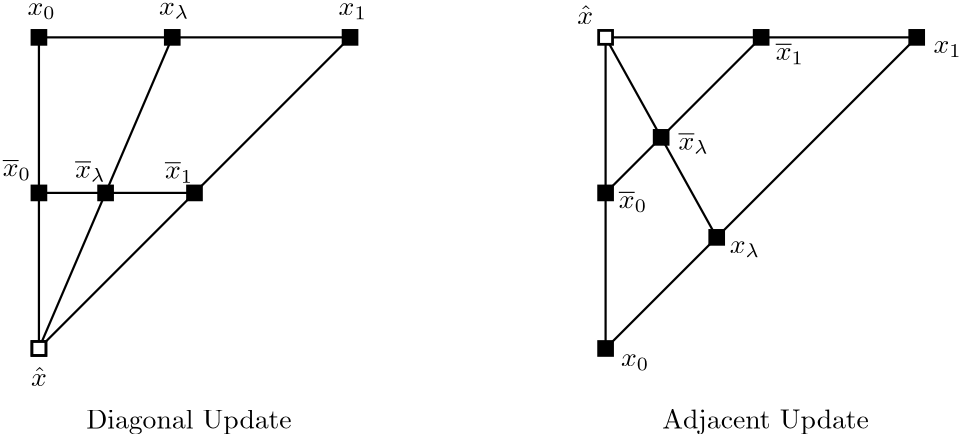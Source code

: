 <?xml version="1.0"?>
<!DOCTYPE ipe SYSTEM "ipe.dtd">
<ipe version="70206" creator="Ipe 7.2.7">
<info created="D:20170623154331" modified="D:20170623154331"/>
<ipestyle name="basic">
<symbol name="arrow/arc(spx)">
<path stroke="sym-stroke" fill="sym-stroke" pen="sym-pen">
0 0 m
-1 0.333 l
-1 -0.333 l
h
</path>
</symbol>
<symbol name="arrow/farc(spx)">
<path stroke="sym-stroke" fill="white" pen="sym-pen">
0 0 m
-1 0.333 l
-1 -0.333 l
h
</path>
</symbol>
<symbol name="arrow/ptarc(spx)">
<path stroke="sym-stroke" fill="sym-stroke" pen="sym-pen">
0 0 m
-1 0.333 l
-0.8 0 l
-1 -0.333 l
h
</path>
</symbol>
<symbol name="arrow/fptarc(spx)">
<path stroke="sym-stroke" fill="white" pen="sym-pen">
0 0 m
-1 0.333 l
-0.8 0 l
-1 -0.333 l
h
</path>
</symbol>
<symbol name="mark/circle(sx)" transformations="translations">
<path fill="sym-stroke">
0.6 0 0 0.6 0 0 e
0.4 0 0 0.4 0 0 e
</path>
</symbol>
<symbol name="mark/disk(sx)" transformations="translations">
<path fill="sym-stroke">
0.6 0 0 0.6 0 0 e
</path>
</symbol>
<symbol name="mark/fdisk(sfx)" transformations="translations">
<group>
<path fill="sym-fill">
0.5 0 0 0.5 0 0 e
</path>
<path fill="sym-stroke" fillrule="eofill">
0.6 0 0 0.6 0 0 e
0.4 0 0 0.4 0 0 e
</path>
</group>
</symbol>
<symbol name="mark/box(sx)" transformations="translations">
<path fill="sym-stroke" fillrule="eofill">
-0.6 -0.6 m
0.6 -0.6 l
0.6 0.6 l
-0.6 0.6 l
h
-0.4 -0.4 m
0.4 -0.4 l
0.4 0.4 l
-0.4 0.4 l
h
</path>
</symbol>
<symbol name="mark/square(sx)" transformations="translations">
<path fill="sym-stroke">
-0.6 -0.6 m
0.6 -0.6 l
0.6 0.6 l
-0.6 0.6 l
h
</path>
</symbol>
<symbol name="mark/fsquare(sfx)" transformations="translations">
<group>
<path fill="sym-fill">
-0.5 -0.5 m
0.5 -0.5 l
0.5 0.5 l
-0.5 0.5 l
h
</path>
<path fill="sym-stroke" fillrule="eofill">
-0.6 -0.6 m
0.6 -0.6 l
0.6 0.6 l
-0.6 0.6 l
h
-0.4 -0.4 m
0.4 -0.4 l
0.4 0.4 l
-0.4 0.4 l
h
</path>
</group>
</symbol>
<symbol name="mark/cross(sx)" transformations="translations">
<group>
<path fill="sym-stroke">
-0.43 -0.57 m
0.57 0.43 l
0.43 0.57 l
-0.57 -0.43 l
h
</path>
<path fill="sym-stroke">
-0.43 0.57 m
0.57 -0.43 l
0.43 -0.57 l
-0.57 0.43 l
h
</path>
</group>
</symbol>
<symbol name="arrow/fnormal(spx)">
<path stroke="sym-stroke" fill="white" pen="sym-pen">
0 0 m
-1 0.333 l
-1 -0.333 l
h
</path>
</symbol>
<symbol name="arrow/pointed(spx)">
<path stroke="sym-stroke" fill="sym-stroke" pen="sym-pen">
0 0 m
-1 0.333 l
-0.8 0 l
-1 -0.333 l
h
</path>
</symbol>
<symbol name="arrow/fpointed(spx)">
<path stroke="sym-stroke" fill="white" pen="sym-pen">
0 0 m
-1 0.333 l
-0.8 0 l
-1 -0.333 l
h
</path>
</symbol>
<symbol name="arrow/linear(spx)">
<path stroke="sym-stroke" pen="sym-pen">
-1 0.333 m
0 0 l
-1 -0.333 l
</path>
</symbol>
<symbol name="arrow/fdouble(spx)">
<path stroke="sym-stroke" fill="white" pen="sym-pen">
0 0 m
-1 0.333 l
-1 -0.333 l
h
-1 0 m
-2 0.333 l
-2 -0.333 l
h
</path>
</symbol>
<symbol name="arrow/double(spx)">
<path stroke="sym-stroke" fill="sym-stroke" pen="sym-pen">
0 0 m
-1 0.333 l
-1 -0.333 l
h
-1 0 m
-2 0.333 l
-2 -0.333 l
h
</path>
</symbol>
<pen name="heavier" value="0.8"/>
<pen name="fat" value="1.2"/>
<pen name="ultrafat" value="2"/>
<symbolsize name="large" value="5"/>
<symbolsize name="small" value="2"/>
<symbolsize name="tiny" value="1.1"/>
<arrowsize name="large" value="10"/>
<arrowsize name="small" value="5"/>
<arrowsize name="tiny" value="3"/>
<color name="red" value="1 0 0"/>
<color name="green" value="0 1 0"/>
<color name="blue" value="0 0 1"/>
<color name="yellow" value="1 1 0"/>
<color name="orange" value="1 0.647 0"/>
<color name="gold" value="1 0.843 0"/>
<color name="purple" value="0.627 0.125 0.941"/>
<color name="gray" value="0.745"/>
<color name="brown" value="0.647 0.165 0.165"/>
<color name="navy" value="0 0 0.502"/>
<color name="pink" value="1 0.753 0.796"/>
<color name="seagreen" value="0.18 0.545 0.341"/>
<color name="turquoise" value="0.251 0.878 0.816"/>
<color name="violet" value="0.933 0.51 0.933"/>
<color name="darkblue" value="0 0 0.545"/>
<color name="darkcyan" value="0 0.545 0.545"/>
<color name="darkgray" value="0.663"/>
<color name="darkgreen" value="0 0.392 0"/>
<color name="darkmagenta" value="0.545 0 0.545"/>
<color name="darkorange" value="1 0.549 0"/>
<color name="darkred" value="0.545 0 0"/>
<color name="lightblue" value="0.678 0.847 0.902"/>
<color name="lightcyan" value="0.878 1 1"/>
<color name="lightgray" value="0.827"/>
<color name="lightgreen" value="0.565 0.933 0.565"/>
<color name="lightyellow" value="1 1 0.878"/>
<dashstyle name="dashed" value="[4] 0"/>
<dashstyle name="dotted" value="[1 3] 0"/>
<dashstyle name="dash dotted" value="[4 2 1 2] 0"/>
<dashstyle name="dash dot dotted" value="[4 2 1 2 1 2] 0"/>
<textsize name="large" value="\large"/>
<textsize name="Large" value="\Large"/>
<textsize name="LARGE" value="\LARGE"/>
<textsize name="huge" value="\huge"/>
<textsize name="Huge" value="\Huge"/>
<textsize name="small" value="\small"/>
<textsize name="footnote" value="\footnotesize"/>
<textsize name="tiny" value="\tiny"/>
<textstyle name="center" begin="\begin{center}" end="\end{center}"/>
<textstyle name="itemize" begin="\begin{itemize}" end="\end{itemize}"/>
<textstyle name="item" begin="\begin{itemize}\item{}" end="\end{itemize}"/>
<gridsize name="4 pts" value="4"/>
<gridsize name="8 pts (~3 mm)" value="8"/>
<gridsize name="16 pts (~6 mm)" value="16"/>
<gridsize name="32 pts (~12 mm)" value="32"/>
<gridsize name="10 pts (~3.5 mm)" value="10"/>
<gridsize name="20 pts (~7 mm)" value="20"/>
<gridsize name="14 pts (~5 mm)" value="14"/>
<gridsize name="28 pts (~10 mm)" value="28"/>
<gridsize name="56 pts (~20 mm)" value="56"/>
<anglesize name="90 deg" value="90"/>
<anglesize name="60 deg" value="60"/>
<anglesize name="45 deg" value="45"/>
<anglesize name="30 deg" value="30"/>
<anglesize name="22.5 deg" value="22.5"/>
<opacity name="10%" value="0.1"/>
<opacity name="30%" value="0.3"/>
<opacity name="50%" value="0.5"/>
<opacity name="75%" value="0.75"/>
<tiling name="falling" angle="-60" step="4" width="1"/>
<tiling name="rising" angle="30" step="4" width="1"/>
</ipestyle>
<page>
<layer name="alpha"/>
<view layers="alpha" active="alpha"/>
<path layer="alpha" matrix="1 0 0 1 0 -80" stroke="black" pen="heavier">
128 784 m
128 672 l
240 784 l
128 784 l
</path>
<use matrix="1 0 0 1 0 -80" name="mark/box(sx)" pos="128 672" size="large" stroke="black"/>
<use matrix="1 0 0 1 0 -80" name="mark/square(sx)" pos="128 784" size="large" stroke="black"/>
<use matrix="1 0 0 1 0 -80" name="mark/square(sx)" pos="240 784" size="large" stroke="black"/>
<use matrix="1 0 0 1 0 -80" name="mark/square(sx)" pos="176 784" size="large" stroke="black"/>
<text matrix="1 0 0 1 -4.12654 -80" transformations="translations" pos="128 792" stroke="black" type="label" width="10.163" height="4.294" depth="1.49" valign="baseline" style="math">x_0</text>
<text matrix="1 0 0 1 -4.12654 -80" transformations="translations" pos="240 792" stroke="black" type="label" width="10.163" height="4.294" depth="1.49" valign="baseline" style="math">x_1</text>
<text matrix="1 0 0 1 -3.95254 -82.1607" transformations="translations" pos="175.179 794.318" stroke="black" type="label" width="10.917" height="4.294" depth="1.49" valign="baseline" style="math">x_\lambda</text>
<path matrix="1 0 0 1 0 -80" stroke="black" pen="heavier">
176 784 m
128 672 l
</path>
<text matrix="1 0 0 1 -198.844 -217.543" transformations="translations" pos="324 796" stroke="black" type="label" width="5.694" height="6.918" depth="0" valign="baseline" style="math">\hat{x}</text>
<path matrix="1 0 0 1 204 -80" stroke="black" pen="heavier">
128 784 m
128 672 l
240 784 l
128 784 l
</path>
<text matrix="1 0 0 1 209.561 -206.429" transformations="translations" pos="128 792" stroke="black" type="label" width="10.163" height="4.294" depth="1.49" valign="baseline" style="math">x_0</text>
<text matrix="1 0 0 1 210.042 -93.6025" transformations="translations" pos="240 792" stroke="black" type="label" width="10.163" height="4.294" depth="1.49" valign="baseline" style="math">x_1</text>
<text matrix="1 0 0 1 201.534 -168.002" transformations="translations" pos="175.179 794.318" stroke="black" type="label" width="10.917" height="4.294" depth="1.49" valign="baseline" style="math">x_\lambda</text>
<text matrix="1 0 0 1 -2.16201 -87.2728" transformations="translations" pos="324 796" stroke="black" type="label" width="5.694" height="6.918" depth="0" valign="baseline" style="math">\hat{x}</text>
<path stroke="black" pen="heavier">
128 648 m
184 648 l
</path>
<use name="mark/square(sx)" pos="128 648" size="large" stroke="black"/>
<use name="mark/square(sx)" pos="152 648" size="large" stroke="black"/>
<use name="mark/square(sx)" pos="184 648" size="large" stroke="black"/>
<text matrix="1 0 0 1 -18.6388 9.17489" transformations="translations" pos="192 644" stroke="black" type="label" width="10.163" height="6.286" depth="1.49" valign="baseline" style="math">\overline{x}_1</text>
<text matrix="1 0 0 1 26.986 9.97413" transformations="translations" pos="88 644" stroke="black" type="label" width="10.163" height="6.286" depth="1.49" valign="baseline" style="math">\overline{x}_0</text>
<text matrix="1 0 0 1 -26.9645 -2.5283" transformations="translations" pos="168 656" stroke="black" type="label" width="10.917" height="6.286" depth="1.49" valign="baseline" style="math">\overline{x}_\lambda</text>
<text matrix="1 0 0 1 -33.9878 -37.9265" transformations="translations" pos="160 608" stroke="black" type="minipage" width="112" height="6.926" depth="1.93" valign="top" style="center">Diagonal Update</text>
<text matrix="1 0 0 1 21.6207 -53.8941" transformations="translations" pos="320 624" stroke="black" type="minipage" width="96" height="6.926" depth="1.93" valign="top" style="center">Adjacent Update</text>
<use name="mark/square(sx)" pos="332 592" size="large" stroke="black"/>
<use name="mark/square(sx)" pos="332 648" size="large" stroke="black"/>
<use name="mark/square(sx)" pos="388 704" size="large" stroke="black"/>
<use name="mark/square(sx)" pos="444 704" size="large" stroke="black"/>
<use name="mark/square(sx)" pos="352 668" size="large" stroke="black"/>
<path stroke="black" pen="heavier">
332 704 m
372 632 l
</path>
<use name="mark/square(sx)" pos="372 632" size="large" stroke="black"/>
<path stroke="black" pen="heavier">
388 704 m
332 648 l
</path>
<use name="mark/fsquare(sfx)" pos="332 704" size="large" stroke="black" fill="white"/>
<use name="mark/fsquare(sfx)" pos="128 592" size="large" stroke="black" fill="white"/>
<text matrix="1 0 0 1 248.773 -1.48633" transformations="translations" pos="88 644" stroke="black" type="label" width="10.163" height="6.286" depth="1.49" valign="baseline" style="math">\overline{x}_0</text>
<text matrix="1 0 0 1 190.244 7.571" transformations="translations" pos="168 656" stroke="black" type="label" width="10.917" height="6.286" depth="1.49" valign="baseline" style="math">\overline{x}_\lambda</text>
<text matrix="1 0 0 1 201.248 51.8104" transformations="translations" pos="192 644" stroke="black" type="label" width="10.163" height="6.286" depth="1.49" valign="baseline" style="math">\overline{x}_1</text>
</page>
</ipe>
